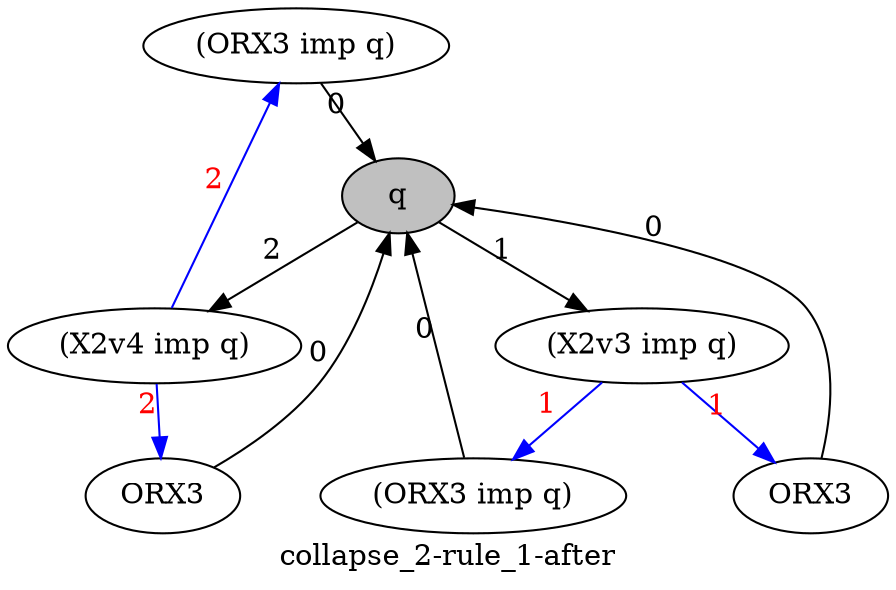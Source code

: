 strict digraph  {
	graph [collapsed_nodes="['251']",
		label="collapse_2-rule_1-after"
	];
	node [label="\N"];
	1144	 [ancestor_target=True,
		formula="(ORX3 imp q)",
		hypothesis=False,
		label="(ORX3 imp q)"];
	251	 [ancestor_target=False,
		fillcolor=grey,
		formula=q,
		hypothesis=False,
		label=q,
		style=filled];
	1144 -> 251	 [ancestor=False,
		dependencies=0000000000000000000000000000000000000000000100000000000000000000000000000000001000000000001000000010000000000000000100000000000000000000000,
		xlabel=0];
	1150	 [ancestor_target=True,
		formula=ORX3,
		hypothesis=False,
		label=ORX3];
	1150 -> 251	 [ancestor=False,
		dependencies=0000000000000000000000000000000000000000000001000000000000000000000000000000000000000000000000000000000000000000000000000000000000000000000,
		xlabel=0];
	1152	 [ancestor_target=False,
		formula="(X2v4 imp q)",
		hypothesis=False,
		label="(X2v4 imp q)"];
	1152 -> 1144	 [ancestor=True,
		color=blue,
		fontcolor=red,
		path=2,
		xlabel=2];
	1152 -> 1150	 [ancestor=True,
		color=blue,
		fontcolor=red,
		path=2,
		xlabel=2];
	244	 [ancestor_target=True,
		formula="(ORX3 imp q)",
		hypothesis=False,
		label="(ORX3 imp q)"];
	244 -> 251	 [ancestor=False,
		dependencies=0000000000000000000000000000000000000000000100000000000000000000001000000001000000000000000000010000000000000000000000000000000000010000000,
		xlabel=0];
	252	 [ancestor_target=False,
		formula="(X2v3 imp q)",
		hypothesis=False,
		label="(X2v3 imp q)"];
	252 -> 244	 [ancestor=True,
		color=blue,
		fontcolor=red,
		path=1,
		xlabel=1];
	250	 [ancestor_target=True,
		formula=ORX3,
		hypothesis=False,
		label=ORX3];
	252 -> 250	 [ancestor=True,
		color=blue,
		fontcolor=red,
		path=1,
		xlabel=1];
	250 -> 251	 [ancestor=False,
		dependencies=0000000000000000000000000000000000000000000001000000000000000000000000000000000000000000000000000000000000000000000000000000000000000000000,
		xlabel=0];
	251 -> 1152	 [ancestor=False,
		dependencies=0000000000000000000000000000000000000000000101000000000000000000000000000000001000000000001000000010000000000000000100000000000000000000000,
		xlabel=2];
	251 -> 252	 [ancestor=False,
		dependencies=0000000000000000000000000000000000000000000101000000000000000000001000000001000000000000000000010000000000000000000000000000000000010000000,
		xlabel=1];
}
